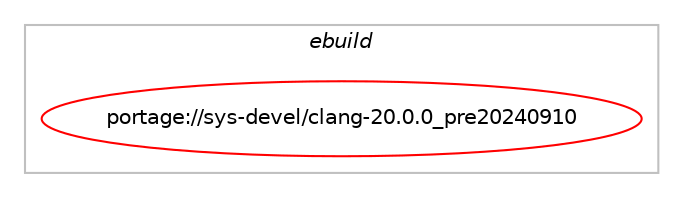 digraph prolog {

# *************
# Graph options
# *************

newrank=true;
concentrate=true;
compound=true;
graph [rankdir=LR,fontname=Helvetica,fontsize=10,ranksep=1.5];#, ranksep=2.5, nodesep=0.2];
edge  [arrowhead=vee];
node  [fontname=Helvetica,fontsize=10];

# **********
# The ebuild
# **********

subgraph cluster_leftcol {
color=gray;
label=<<i>ebuild</i>>;
id [label="portage://sys-devel/clang-20.0.0_pre20240910", color=red, width=4, href="../sys-devel/clang-20.0.0_pre20240910.svg"];
}

# ****************
# The dependencies
# ****************

subgraph cluster_midcol {
color=gray;
label=<<i>dependencies</i>>;
subgraph cluster_compile {
fillcolor="#eeeeee";
style=filled;
label=<<i>compile</i>>;
# *** BEGIN UNKNOWN DEPENDENCY TYPE (TODO) ***
# id -> equal(use_conditional_group(positive,llvm_targets_AArch64,portage://sys-devel/clang-20.0.0_pre20240910,[package_dependency(portage://sys-devel/clang-20.0.0_pre20240910,install,no,sys-devel,llvm,tilde,[20.0.0,,_pre20240910,20.0.0_pre20240910],[],[use(enable(llvm_targets_AArch64),none)])]))
# *** END UNKNOWN DEPENDENCY TYPE (TODO) ***

# *** BEGIN UNKNOWN DEPENDENCY TYPE (TODO) ***
# id -> equal(use_conditional_group(positive,llvm_targets_AMDGPU,portage://sys-devel/clang-20.0.0_pre20240910,[package_dependency(portage://sys-devel/clang-20.0.0_pre20240910,install,no,sys-devel,llvm,tilde,[20.0.0,,_pre20240910,20.0.0_pre20240910],[],[use(enable(llvm_targets_AMDGPU),none)])]))
# *** END UNKNOWN DEPENDENCY TYPE (TODO) ***

# *** BEGIN UNKNOWN DEPENDENCY TYPE (TODO) ***
# id -> equal(use_conditional_group(positive,llvm_targets_ARC,portage://sys-devel/clang-20.0.0_pre20240910,[package_dependency(portage://sys-devel/clang-20.0.0_pre20240910,install,no,sys-devel,llvm,tilde,[20.0.0,,_pre20240910,20.0.0_pre20240910],[],[use(enable(llvm_targets_ARC),none)])]))
# *** END UNKNOWN DEPENDENCY TYPE (TODO) ***

# *** BEGIN UNKNOWN DEPENDENCY TYPE (TODO) ***
# id -> equal(use_conditional_group(positive,llvm_targets_ARM,portage://sys-devel/clang-20.0.0_pre20240910,[package_dependency(portage://sys-devel/clang-20.0.0_pre20240910,install,no,sys-devel,llvm,tilde,[20.0.0,,_pre20240910,20.0.0_pre20240910],[],[use(enable(llvm_targets_ARM),none)])]))
# *** END UNKNOWN DEPENDENCY TYPE (TODO) ***

# *** BEGIN UNKNOWN DEPENDENCY TYPE (TODO) ***
# id -> equal(use_conditional_group(positive,llvm_targets_AVR,portage://sys-devel/clang-20.0.0_pre20240910,[package_dependency(portage://sys-devel/clang-20.0.0_pre20240910,install,no,sys-devel,llvm,tilde,[20.0.0,,_pre20240910,20.0.0_pre20240910],[],[use(enable(llvm_targets_AVR),none)])]))
# *** END UNKNOWN DEPENDENCY TYPE (TODO) ***

# *** BEGIN UNKNOWN DEPENDENCY TYPE (TODO) ***
# id -> equal(use_conditional_group(positive,llvm_targets_BPF,portage://sys-devel/clang-20.0.0_pre20240910,[package_dependency(portage://sys-devel/clang-20.0.0_pre20240910,install,no,sys-devel,llvm,tilde,[20.0.0,,_pre20240910,20.0.0_pre20240910],[],[use(enable(llvm_targets_BPF),none)])]))
# *** END UNKNOWN DEPENDENCY TYPE (TODO) ***

# *** BEGIN UNKNOWN DEPENDENCY TYPE (TODO) ***
# id -> equal(use_conditional_group(positive,llvm_targets_CSKY,portage://sys-devel/clang-20.0.0_pre20240910,[package_dependency(portage://sys-devel/clang-20.0.0_pre20240910,install,no,sys-devel,llvm,tilde,[20.0.0,,_pre20240910,20.0.0_pre20240910],[],[use(enable(llvm_targets_CSKY),none)])]))
# *** END UNKNOWN DEPENDENCY TYPE (TODO) ***

# *** BEGIN UNKNOWN DEPENDENCY TYPE (TODO) ***
# id -> equal(use_conditional_group(positive,llvm_targets_DirectX,portage://sys-devel/clang-20.0.0_pre20240910,[package_dependency(portage://sys-devel/clang-20.0.0_pre20240910,install,no,sys-devel,llvm,tilde,[20.0.0,,_pre20240910,20.0.0_pre20240910],[],[use(enable(llvm_targets_DirectX),none)])]))
# *** END UNKNOWN DEPENDENCY TYPE (TODO) ***

# *** BEGIN UNKNOWN DEPENDENCY TYPE (TODO) ***
# id -> equal(use_conditional_group(positive,llvm_targets_Hexagon,portage://sys-devel/clang-20.0.0_pre20240910,[package_dependency(portage://sys-devel/clang-20.0.0_pre20240910,install,no,sys-devel,llvm,tilde,[20.0.0,,_pre20240910,20.0.0_pre20240910],[],[use(enable(llvm_targets_Hexagon),none)])]))
# *** END UNKNOWN DEPENDENCY TYPE (TODO) ***

# *** BEGIN UNKNOWN DEPENDENCY TYPE (TODO) ***
# id -> equal(use_conditional_group(positive,llvm_targets_Lanai,portage://sys-devel/clang-20.0.0_pre20240910,[package_dependency(portage://sys-devel/clang-20.0.0_pre20240910,install,no,sys-devel,llvm,tilde,[20.0.0,,_pre20240910,20.0.0_pre20240910],[],[use(enable(llvm_targets_Lanai),none)])]))
# *** END UNKNOWN DEPENDENCY TYPE (TODO) ***

# *** BEGIN UNKNOWN DEPENDENCY TYPE (TODO) ***
# id -> equal(use_conditional_group(positive,llvm_targets_LoongArch,portage://sys-devel/clang-20.0.0_pre20240910,[package_dependency(portage://sys-devel/clang-20.0.0_pre20240910,install,no,sys-devel,llvm,tilde,[20.0.0,,_pre20240910,20.0.0_pre20240910],[],[use(enable(llvm_targets_LoongArch),none)])]))
# *** END UNKNOWN DEPENDENCY TYPE (TODO) ***

# *** BEGIN UNKNOWN DEPENDENCY TYPE (TODO) ***
# id -> equal(use_conditional_group(positive,llvm_targets_M68k,portage://sys-devel/clang-20.0.0_pre20240910,[package_dependency(portage://sys-devel/clang-20.0.0_pre20240910,install,no,sys-devel,llvm,tilde,[20.0.0,,_pre20240910,20.0.0_pre20240910],[],[use(enable(llvm_targets_M68k),none)])]))
# *** END UNKNOWN DEPENDENCY TYPE (TODO) ***

# *** BEGIN UNKNOWN DEPENDENCY TYPE (TODO) ***
# id -> equal(use_conditional_group(positive,llvm_targets_MSP430,portage://sys-devel/clang-20.0.0_pre20240910,[package_dependency(portage://sys-devel/clang-20.0.0_pre20240910,install,no,sys-devel,llvm,tilde,[20.0.0,,_pre20240910,20.0.0_pre20240910],[],[use(enable(llvm_targets_MSP430),none)])]))
# *** END UNKNOWN DEPENDENCY TYPE (TODO) ***

# *** BEGIN UNKNOWN DEPENDENCY TYPE (TODO) ***
# id -> equal(use_conditional_group(positive,llvm_targets_Mips,portage://sys-devel/clang-20.0.0_pre20240910,[package_dependency(portage://sys-devel/clang-20.0.0_pre20240910,install,no,sys-devel,llvm,tilde,[20.0.0,,_pre20240910,20.0.0_pre20240910],[],[use(enable(llvm_targets_Mips),none)])]))
# *** END UNKNOWN DEPENDENCY TYPE (TODO) ***

# *** BEGIN UNKNOWN DEPENDENCY TYPE (TODO) ***
# id -> equal(use_conditional_group(positive,llvm_targets_NVPTX,portage://sys-devel/clang-20.0.0_pre20240910,[package_dependency(portage://sys-devel/clang-20.0.0_pre20240910,install,no,sys-devel,llvm,tilde,[20.0.0,,_pre20240910,20.0.0_pre20240910],[],[use(enable(llvm_targets_NVPTX),none)])]))
# *** END UNKNOWN DEPENDENCY TYPE (TODO) ***

# *** BEGIN UNKNOWN DEPENDENCY TYPE (TODO) ***
# id -> equal(use_conditional_group(positive,llvm_targets_PowerPC,portage://sys-devel/clang-20.0.0_pre20240910,[package_dependency(portage://sys-devel/clang-20.0.0_pre20240910,install,no,sys-devel,llvm,tilde,[20.0.0,,_pre20240910,20.0.0_pre20240910],[],[use(enable(llvm_targets_PowerPC),none)])]))
# *** END UNKNOWN DEPENDENCY TYPE (TODO) ***

# *** BEGIN UNKNOWN DEPENDENCY TYPE (TODO) ***
# id -> equal(use_conditional_group(positive,llvm_targets_RISCV,portage://sys-devel/clang-20.0.0_pre20240910,[package_dependency(portage://sys-devel/clang-20.0.0_pre20240910,install,no,sys-devel,llvm,tilde,[20.0.0,,_pre20240910,20.0.0_pre20240910],[],[use(enable(llvm_targets_RISCV),none)])]))
# *** END UNKNOWN DEPENDENCY TYPE (TODO) ***

# *** BEGIN UNKNOWN DEPENDENCY TYPE (TODO) ***
# id -> equal(use_conditional_group(positive,llvm_targets_SPIRV,portage://sys-devel/clang-20.0.0_pre20240910,[package_dependency(portage://sys-devel/clang-20.0.0_pre20240910,install,no,sys-devel,llvm,tilde,[20.0.0,,_pre20240910,20.0.0_pre20240910],[],[use(enable(llvm_targets_SPIRV),none)])]))
# *** END UNKNOWN DEPENDENCY TYPE (TODO) ***

# *** BEGIN UNKNOWN DEPENDENCY TYPE (TODO) ***
# id -> equal(use_conditional_group(positive,llvm_targets_Sparc,portage://sys-devel/clang-20.0.0_pre20240910,[package_dependency(portage://sys-devel/clang-20.0.0_pre20240910,install,no,sys-devel,llvm,tilde,[20.0.0,,_pre20240910,20.0.0_pre20240910],[],[use(enable(llvm_targets_Sparc),none)])]))
# *** END UNKNOWN DEPENDENCY TYPE (TODO) ***

# *** BEGIN UNKNOWN DEPENDENCY TYPE (TODO) ***
# id -> equal(use_conditional_group(positive,llvm_targets_SystemZ,portage://sys-devel/clang-20.0.0_pre20240910,[package_dependency(portage://sys-devel/clang-20.0.0_pre20240910,install,no,sys-devel,llvm,tilde,[20.0.0,,_pre20240910,20.0.0_pre20240910],[],[use(enable(llvm_targets_SystemZ),none)])]))
# *** END UNKNOWN DEPENDENCY TYPE (TODO) ***

# *** BEGIN UNKNOWN DEPENDENCY TYPE (TODO) ***
# id -> equal(use_conditional_group(positive,llvm_targets_VE,portage://sys-devel/clang-20.0.0_pre20240910,[package_dependency(portage://sys-devel/clang-20.0.0_pre20240910,install,no,sys-devel,llvm,tilde,[20.0.0,,_pre20240910,20.0.0_pre20240910],[],[use(enable(llvm_targets_VE),none)])]))
# *** END UNKNOWN DEPENDENCY TYPE (TODO) ***

# *** BEGIN UNKNOWN DEPENDENCY TYPE (TODO) ***
# id -> equal(use_conditional_group(positive,llvm_targets_WebAssembly,portage://sys-devel/clang-20.0.0_pre20240910,[package_dependency(portage://sys-devel/clang-20.0.0_pre20240910,install,no,sys-devel,llvm,tilde,[20.0.0,,_pre20240910,20.0.0_pre20240910],[],[use(enable(llvm_targets_WebAssembly),none)])]))
# *** END UNKNOWN DEPENDENCY TYPE (TODO) ***

# *** BEGIN UNKNOWN DEPENDENCY TYPE (TODO) ***
# id -> equal(use_conditional_group(positive,llvm_targets_X86,portage://sys-devel/clang-20.0.0_pre20240910,[package_dependency(portage://sys-devel/clang-20.0.0_pre20240910,install,no,sys-devel,llvm,tilde,[20.0.0,,_pre20240910,20.0.0_pre20240910],[],[use(enable(llvm_targets_X86),none)])]))
# *** END UNKNOWN DEPENDENCY TYPE (TODO) ***

# *** BEGIN UNKNOWN DEPENDENCY TYPE (TODO) ***
# id -> equal(use_conditional_group(positive,llvm_targets_XCore,portage://sys-devel/clang-20.0.0_pre20240910,[package_dependency(portage://sys-devel/clang-20.0.0_pre20240910,install,no,sys-devel,llvm,tilde,[20.0.0,,_pre20240910,20.0.0_pre20240910],[],[use(enable(llvm_targets_XCore),none)])]))
# *** END UNKNOWN DEPENDENCY TYPE (TODO) ***

# *** BEGIN UNKNOWN DEPENDENCY TYPE (TODO) ***
# id -> equal(use_conditional_group(positive,llvm_targets_Xtensa,portage://sys-devel/clang-20.0.0_pre20240910,[package_dependency(portage://sys-devel/clang-20.0.0_pre20240910,install,no,sys-devel,llvm,tilde,[20.0.0,,_pre20240910,20.0.0_pre20240910],[],[use(enable(llvm_targets_Xtensa),none)])]))
# *** END UNKNOWN DEPENDENCY TYPE (TODO) ***

# *** BEGIN UNKNOWN DEPENDENCY TYPE (TODO) ***
# id -> equal(use_conditional_group(positive,static-analyzer,portage://sys-devel/clang-20.0.0_pre20240910,[package_dependency(portage://sys-devel/clang-20.0.0_pre20240910,install,no,dev-lang,perl,none,[,,],any_different_slot,[])]))
# *** END UNKNOWN DEPENDENCY TYPE (TODO) ***

# *** BEGIN UNKNOWN DEPENDENCY TYPE (TODO) ***
# id -> equal(use_conditional_group(positive,xml,portage://sys-devel/clang-20.0.0_pre20240910,[package_dependency(portage://sys-devel/clang-20.0.0_pre20240910,install,no,dev-libs,libxml2,none,[,,],[slot(2),equal],[use(optenable(abi_x86_32),negative),use(optenable(abi_x86_64),negative),use(optenable(abi_x86_x32),negative),use(optenable(abi_mips_n32),negative),use(optenable(abi_mips_n64),negative),use(optenable(abi_mips_o32),negative),use(optenable(abi_s390_32),negative),use(optenable(abi_s390_64),negative)])]))
# *** END UNKNOWN DEPENDENCY TYPE (TODO) ***

# *** BEGIN UNKNOWN DEPENDENCY TYPE (TODO) ***
# id -> equal(package_dependency(portage://sys-devel/clang-20.0.0_pre20240910,install,no,sys-devel,llvm,tilde,[20.0.0,,_pre20240910,20.0.0_pre20240910],[slot(20),equal],[use(equal(debug),none),use(optenable(abi_x86_32),negative),use(optenable(abi_x86_64),negative),use(optenable(abi_x86_x32),negative),use(optenable(abi_mips_n32),negative),use(optenable(abi_mips_n64),negative),use(optenable(abi_mips_o32),negative),use(optenable(abi_s390_32),negative),use(optenable(abi_s390_64),negative)]))
# *** END UNKNOWN DEPENDENCY TYPE (TODO) ***

}
subgraph cluster_compileandrun {
fillcolor="#eeeeee";
style=filled;
label=<<i>compile and run</i>>;
}
subgraph cluster_run {
fillcolor="#eeeeee";
style=filled;
label=<<i>run</i>>;
# *** BEGIN UNKNOWN DEPENDENCY TYPE (TODO) ***
# id -> equal(use_conditional_group(positive,llvm_targets_AArch64,portage://sys-devel/clang-20.0.0_pre20240910,[package_dependency(portage://sys-devel/clang-20.0.0_pre20240910,run,no,sys-devel,llvm,tilde,[20.0.0,,_pre20240910,20.0.0_pre20240910],[],[use(enable(llvm_targets_AArch64),none)])]))
# *** END UNKNOWN DEPENDENCY TYPE (TODO) ***

# *** BEGIN UNKNOWN DEPENDENCY TYPE (TODO) ***
# id -> equal(use_conditional_group(positive,llvm_targets_AMDGPU,portage://sys-devel/clang-20.0.0_pre20240910,[package_dependency(portage://sys-devel/clang-20.0.0_pre20240910,run,no,sys-devel,llvm,tilde,[20.0.0,,_pre20240910,20.0.0_pre20240910],[],[use(enable(llvm_targets_AMDGPU),none)])]))
# *** END UNKNOWN DEPENDENCY TYPE (TODO) ***

# *** BEGIN UNKNOWN DEPENDENCY TYPE (TODO) ***
# id -> equal(use_conditional_group(positive,llvm_targets_ARC,portage://sys-devel/clang-20.0.0_pre20240910,[package_dependency(portage://sys-devel/clang-20.0.0_pre20240910,run,no,sys-devel,llvm,tilde,[20.0.0,,_pre20240910,20.0.0_pre20240910],[],[use(enable(llvm_targets_ARC),none)])]))
# *** END UNKNOWN DEPENDENCY TYPE (TODO) ***

# *** BEGIN UNKNOWN DEPENDENCY TYPE (TODO) ***
# id -> equal(use_conditional_group(positive,llvm_targets_ARM,portage://sys-devel/clang-20.0.0_pre20240910,[package_dependency(portage://sys-devel/clang-20.0.0_pre20240910,run,no,sys-devel,llvm,tilde,[20.0.0,,_pre20240910,20.0.0_pre20240910],[],[use(enable(llvm_targets_ARM),none)])]))
# *** END UNKNOWN DEPENDENCY TYPE (TODO) ***

# *** BEGIN UNKNOWN DEPENDENCY TYPE (TODO) ***
# id -> equal(use_conditional_group(positive,llvm_targets_AVR,portage://sys-devel/clang-20.0.0_pre20240910,[package_dependency(portage://sys-devel/clang-20.0.0_pre20240910,run,no,sys-devel,llvm,tilde,[20.0.0,,_pre20240910,20.0.0_pre20240910],[],[use(enable(llvm_targets_AVR),none)])]))
# *** END UNKNOWN DEPENDENCY TYPE (TODO) ***

# *** BEGIN UNKNOWN DEPENDENCY TYPE (TODO) ***
# id -> equal(use_conditional_group(positive,llvm_targets_BPF,portage://sys-devel/clang-20.0.0_pre20240910,[package_dependency(portage://sys-devel/clang-20.0.0_pre20240910,run,no,sys-devel,llvm,tilde,[20.0.0,,_pre20240910,20.0.0_pre20240910],[],[use(enable(llvm_targets_BPF),none)])]))
# *** END UNKNOWN DEPENDENCY TYPE (TODO) ***

# *** BEGIN UNKNOWN DEPENDENCY TYPE (TODO) ***
# id -> equal(use_conditional_group(positive,llvm_targets_CSKY,portage://sys-devel/clang-20.0.0_pre20240910,[package_dependency(portage://sys-devel/clang-20.0.0_pre20240910,run,no,sys-devel,llvm,tilde,[20.0.0,,_pre20240910,20.0.0_pre20240910],[],[use(enable(llvm_targets_CSKY),none)])]))
# *** END UNKNOWN DEPENDENCY TYPE (TODO) ***

# *** BEGIN UNKNOWN DEPENDENCY TYPE (TODO) ***
# id -> equal(use_conditional_group(positive,llvm_targets_DirectX,portage://sys-devel/clang-20.0.0_pre20240910,[package_dependency(portage://sys-devel/clang-20.0.0_pre20240910,run,no,sys-devel,llvm,tilde,[20.0.0,,_pre20240910,20.0.0_pre20240910],[],[use(enable(llvm_targets_DirectX),none)])]))
# *** END UNKNOWN DEPENDENCY TYPE (TODO) ***

# *** BEGIN UNKNOWN DEPENDENCY TYPE (TODO) ***
# id -> equal(use_conditional_group(positive,llvm_targets_Hexagon,portage://sys-devel/clang-20.0.0_pre20240910,[package_dependency(portage://sys-devel/clang-20.0.0_pre20240910,run,no,sys-devel,llvm,tilde,[20.0.0,,_pre20240910,20.0.0_pre20240910],[],[use(enable(llvm_targets_Hexagon),none)])]))
# *** END UNKNOWN DEPENDENCY TYPE (TODO) ***

# *** BEGIN UNKNOWN DEPENDENCY TYPE (TODO) ***
# id -> equal(use_conditional_group(positive,llvm_targets_Lanai,portage://sys-devel/clang-20.0.0_pre20240910,[package_dependency(portage://sys-devel/clang-20.0.0_pre20240910,run,no,sys-devel,llvm,tilde,[20.0.0,,_pre20240910,20.0.0_pre20240910],[],[use(enable(llvm_targets_Lanai),none)])]))
# *** END UNKNOWN DEPENDENCY TYPE (TODO) ***

# *** BEGIN UNKNOWN DEPENDENCY TYPE (TODO) ***
# id -> equal(use_conditional_group(positive,llvm_targets_LoongArch,portage://sys-devel/clang-20.0.0_pre20240910,[package_dependency(portage://sys-devel/clang-20.0.0_pre20240910,run,no,sys-devel,llvm,tilde,[20.0.0,,_pre20240910,20.0.0_pre20240910],[],[use(enable(llvm_targets_LoongArch),none)])]))
# *** END UNKNOWN DEPENDENCY TYPE (TODO) ***

# *** BEGIN UNKNOWN DEPENDENCY TYPE (TODO) ***
# id -> equal(use_conditional_group(positive,llvm_targets_M68k,portage://sys-devel/clang-20.0.0_pre20240910,[package_dependency(portage://sys-devel/clang-20.0.0_pre20240910,run,no,sys-devel,llvm,tilde,[20.0.0,,_pre20240910,20.0.0_pre20240910],[],[use(enable(llvm_targets_M68k),none)])]))
# *** END UNKNOWN DEPENDENCY TYPE (TODO) ***

# *** BEGIN UNKNOWN DEPENDENCY TYPE (TODO) ***
# id -> equal(use_conditional_group(positive,llvm_targets_MSP430,portage://sys-devel/clang-20.0.0_pre20240910,[package_dependency(portage://sys-devel/clang-20.0.0_pre20240910,run,no,sys-devel,llvm,tilde,[20.0.0,,_pre20240910,20.0.0_pre20240910],[],[use(enable(llvm_targets_MSP430),none)])]))
# *** END UNKNOWN DEPENDENCY TYPE (TODO) ***

# *** BEGIN UNKNOWN DEPENDENCY TYPE (TODO) ***
# id -> equal(use_conditional_group(positive,llvm_targets_Mips,portage://sys-devel/clang-20.0.0_pre20240910,[package_dependency(portage://sys-devel/clang-20.0.0_pre20240910,run,no,sys-devel,llvm,tilde,[20.0.0,,_pre20240910,20.0.0_pre20240910],[],[use(enable(llvm_targets_Mips),none)])]))
# *** END UNKNOWN DEPENDENCY TYPE (TODO) ***

# *** BEGIN UNKNOWN DEPENDENCY TYPE (TODO) ***
# id -> equal(use_conditional_group(positive,llvm_targets_NVPTX,portage://sys-devel/clang-20.0.0_pre20240910,[package_dependency(portage://sys-devel/clang-20.0.0_pre20240910,run,no,sys-devel,llvm,tilde,[20.0.0,,_pre20240910,20.0.0_pre20240910],[],[use(enable(llvm_targets_NVPTX),none)])]))
# *** END UNKNOWN DEPENDENCY TYPE (TODO) ***

# *** BEGIN UNKNOWN DEPENDENCY TYPE (TODO) ***
# id -> equal(use_conditional_group(positive,llvm_targets_PowerPC,portage://sys-devel/clang-20.0.0_pre20240910,[package_dependency(portage://sys-devel/clang-20.0.0_pre20240910,run,no,sys-devel,llvm,tilde,[20.0.0,,_pre20240910,20.0.0_pre20240910],[],[use(enable(llvm_targets_PowerPC),none)])]))
# *** END UNKNOWN DEPENDENCY TYPE (TODO) ***

# *** BEGIN UNKNOWN DEPENDENCY TYPE (TODO) ***
# id -> equal(use_conditional_group(positive,llvm_targets_RISCV,portage://sys-devel/clang-20.0.0_pre20240910,[package_dependency(portage://sys-devel/clang-20.0.0_pre20240910,run,no,sys-devel,llvm,tilde,[20.0.0,,_pre20240910,20.0.0_pre20240910],[],[use(enable(llvm_targets_RISCV),none)])]))
# *** END UNKNOWN DEPENDENCY TYPE (TODO) ***

# *** BEGIN UNKNOWN DEPENDENCY TYPE (TODO) ***
# id -> equal(use_conditional_group(positive,llvm_targets_SPIRV,portage://sys-devel/clang-20.0.0_pre20240910,[package_dependency(portage://sys-devel/clang-20.0.0_pre20240910,run,no,sys-devel,llvm,tilde,[20.0.0,,_pre20240910,20.0.0_pre20240910],[],[use(enable(llvm_targets_SPIRV),none)])]))
# *** END UNKNOWN DEPENDENCY TYPE (TODO) ***

# *** BEGIN UNKNOWN DEPENDENCY TYPE (TODO) ***
# id -> equal(use_conditional_group(positive,llvm_targets_Sparc,portage://sys-devel/clang-20.0.0_pre20240910,[package_dependency(portage://sys-devel/clang-20.0.0_pre20240910,run,no,sys-devel,llvm,tilde,[20.0.0,,_pre20240910,20.0.0_pre20240910],[],[use(enable(llvm_targets_Sparc),none)])]))
# *** END UNKNOWN DEPENDENCY TYPE (TODO) ***

# *** BEGIN UNKNOWN DEPENDENCY TYPE (TODO) ***
# id -> equal(use_conditional_group(positive,llvm_targets_SystemZ,portage://sys-devel/clang-20.0.0_pre20240910,[package_dependency(portage://sys-devel/clang-20.0.0_pre20240910,run,no,sys-devel,llvm,tilde,[20.0.0,,_pre20240910,20.0.0_pre20240910],[],[use(enable(llvm_targets_SystemZ),none)])]))
# *** END UNKNOWN DEPENDENCY TYPE (TODO) ***

# *** BEGIN UNKNOWN DEPENDENCY TYPE (TODO) ***
# id -> equal(use_conditional_group(positive,llvm_targets_VE,portage://sys-devel/clang-20.0.0_pre20240910,[package_dependency(portage://sys-devel/clang-20.0.0_pre20240910,run,no,sys-devel,llvm,tilde,[20.0.0,,_pre20240910,20.0.0_pre20240910],[],[use(enable(llvm_targets_VE),none)])]))
# *** END UNKNOWN DEPENDENCY TYPE (TODO) ***

# *** BEGIN UNKNOWN DEPENDENCY TYPE (TODO) ***
# id -> equal(use_conditional_group(positive,llvm_targets_WebAssembly,portage://sys-devel/clang-20.0.0_pre20240910,[package_dependency(portage://sys-devel/clang-20.0.0_pre20240910,run,no,sys-devel,llvm,tilde,[20.0.0,,_pre20240910,20.0.0_pre20240910],[],[use(enable(llvm_targets_WebAssembly),none)])]))
# *** END UNKNOWN DEPENDENCY TYPE (TODO) ***

# *** BEGIN UNKNOWN DEPENDENCY TYPE (TODO) ***
# id -> equal(use_conditional_group(positive,llvm_targets_X86,portage://sys-devel/clang-20.0.0_pre20240910,[package_dependency(portage://sys-devel/clang-20.0.0_pre20240910,run,no,sys-devel,llvm,tilde,[20.0.0,,_pre20240910,20.0.0_pre20240910],[],[use(enable(llvm_targets_X86),none)])]))
# *** END UNKNOWN DEPENDENCY TYPE (TODO) ***

# *** BEGIN UNKNOWN DEPENDENCY TYPE (TODO) ***
# id -> equal(use_conditional_group(positive,llvm_targets_XCore,portage://sys-devel/clang-20.0.0_pre20240910,[package_dependency(portage://sys-devel/clang-20.0.0_pre20240910,run,no,sys-devel,llvm,tilde,[20.0.0,,_pre20240910,20.0.0_pre20240910],[],[use(enable(llvm_targets_XCore),none)])]))
# *** END UNKNOWN DEPENDENCY TYPE (TODO) ***

# *** BEGIN UNKNOWN DEPENDENCY TYPE (TODO) ***
# id -> equal(use_conditional_group(positive,llvm_targets_Xtensa,portage://sys-devel/clang-20.0.0_pre20240910,[package_dependency(portage://sys-devel/clang-20.0.0_pre20240910,run,no,sys-devel,llvm,tilde,[20.0.0,,_pre20240910,20.0.0_pre20240910],[],[use(enable(llvm_targets_Xtensa),none)])]))
# *** END UNKNOWN DEPENDENCY TYPE (TODO) ***

# *** BEGIN UNKNOWN DEPENDENCY TYPE (TODO) ***
# id -> equal(use_conditional_group(positive,python_single_target_python3_10,portage://sys-devel/clang-20.0.0_pre20240910,[package_dependency(portage://sys-devel/clang-20.0.0_pre20240910,run,no,dev-lang,python,none,[,,],[slot(3.10)],[])]))
# *** END UNKNOWN DEPENDENCY TYPE (TODO) ***

# *** BEGIN UNKNOWN DEPENDENCY TYPE (TODO) ***
# id -> equal(use_conditional_group(positive,python_single_target_python3_11,portage://sys-devel/clang-20.0.0_pre20240910,[package_dependency(portage://sys-devel/clang-20.0.0_pre20240910,run,no,dev-lang,python,none,[,,],[slot(3.11)],[])]))
# *** END UNKNOWN DEPENDENCY TYPE (TODO) ***

# *** BEGIN UNKNOWN DEPENDENCY TYPE (TODO) ***
# id -> equal(use_conditional_group(positive,python_single_target_python3_12,portage://sys-devel/clang-20.0.0_pre20240910,[package_dependency(portage://sys-devel/clang-20.0.0_pre20240910,run,no,dev-lang,python,none,[,,],[slot(3.12)],[])]))
# *** END UNKNOWN DEPENDENCY TYPE (TODO) ***

# *** BEGIN UNKNOWN DEPENDENCY TYPE (TODO) ***
# id -> equal(use_conditional_group(positive,python_single_target_python3_13,portage://sys-devel/clang-20.0.0_pre20240910,[package_dependency(portage://sys-devel/clang-20.0.0_pre20240910,run,no,dev-lang,python,none,[,,],[slot(3.13)],[])]))
# *** END UNKNOWN DEPENDENCY TYPE (TODO) ***

# *** BEGIN UNKNOWN DEPENDENCY TYPE (TODO) ***
# id -> equal(use_conditional_group(positive,static-analyzer,portage://sys-devel/clang-20.0.0_pre20240910,[package_dependency(portage://sys-devel/clang-20.0.0_pre20240910,run,no,dev-lang,perl,none,[,,],any_different_slot,[])]))
# *** END UNKNOWN DEPENDENCY TYPE (TODO) ***

# *** BEGIN UNKNOWN DEPENDENCY TYPE (TODO) ***
# id -> equal(use_conditional_group(positive,xml,portage://sys-devel/clang-20.0.0_pre20240910,[package_dependency(portage://sys-devel/clang-20.0.0_pre20240910,run,no,dev-libs,libxml2,none,[,,],[slot(2),equal],[use(optenable(abi_x86_32),negative),use(optenable(abi_x86_64),negative),use(optenable(abi_x86_x32),negative),use(optenable(abi_mips_n32),negative),use(optenable(abi_mips_n64),negative),use(optenable(abi_mips_o32),negative),use(optenable(abi_s390_32),negative),use(optenable(abi_s390_64),negative)])]))
# *** END UNKNOWN DEPENDENCY TYPE (TODO) ***

# *** BEGIN UNKNOWN DEPENDENCY TYPE (TODO) ***
# id -> equal(package_dependency(portage://sys-devel/clang-20.0.0_pre20240910,run,no,sys-devel,clang-common,greaterequal,[20.0.0,,_pre20240910,20.0.0_pre20240910],[],[]))
# *** END UNKNOWN DEPENDENCY TYPE (TODO) ***

# *** BEGIN UNKNOWN DEPENDENCY TYPE (TODO) ***
# id -> equal(package_dependency(portage://sys-devel/clang-20.0.0_pre20240910,run,no,sys-devel,llvm,tilde,[20.0.0,,_pre20240910,20.0.0_pre20240910],[slot(20),equal],[use(equal(debug),none),use(optenable(abi_x86_32),negative),use(optenable(abi_x86_64),negative),use(optenable(abi_x86_x32),negative),use(optenable(abi_mips_n32),negative),use(optenable(abi_mips_n64),negative),use(optenable(abi_mips_o32),negative),use(optenable(abi_s390_32),negative),use(optenable(abi_s390_64),negative)]))
# *** END UNKNOWN DEPENDENCY TYPE (TODO) ***

}
}

# **************
# The candidates
# **************

subgraph cluster_choices {
rank=same;
color=gray;
label=<<i>candidates</i>>;

}

}
